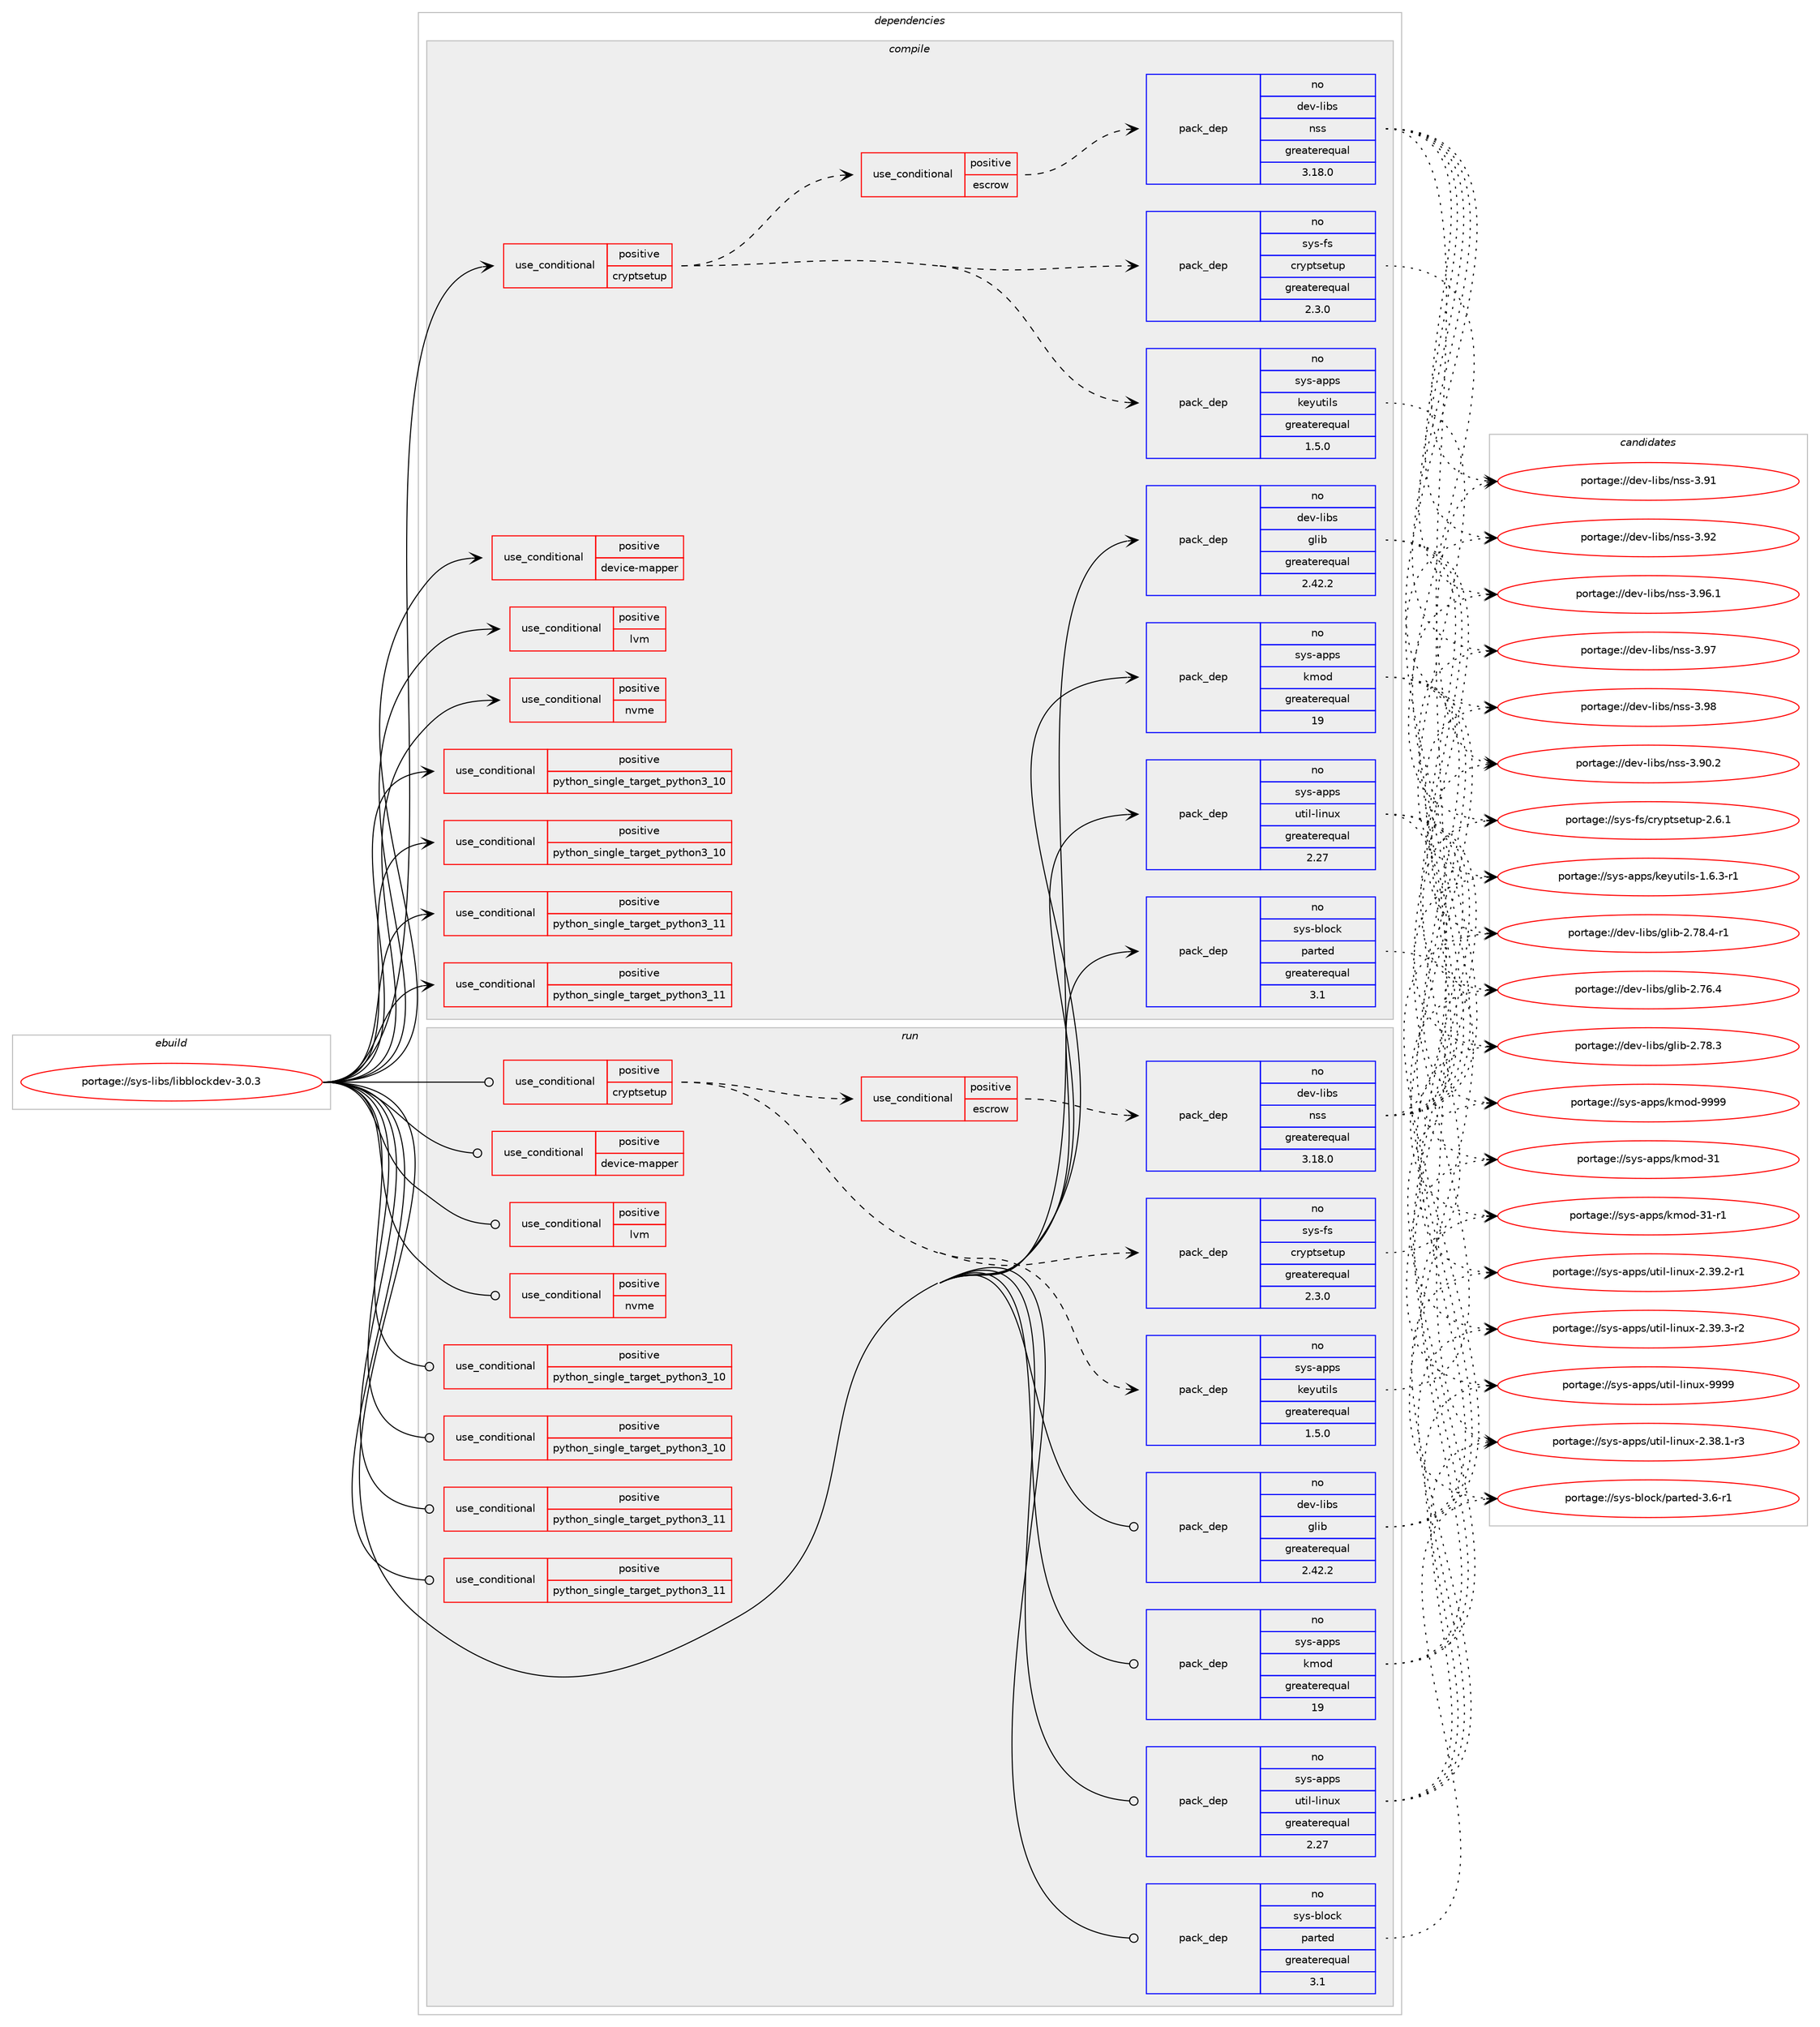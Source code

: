 digraph prolog {

# *************
# Graph options
# *************

newrank=true;
concentrate=true;
compound=true;
graph [rankdir=LR,fontname=Helvetica,fontsize=10,ranksep=1.5];#, ranksep=2.5, nodesep=0.2];
edge  [arrowhead=vee];
node  [fontname=Helvetica,fontsize=10];

# **********
# The ebuild
# **********

subgraph cluster_leftcol {
color=gray;
rank=same;
label=<<i>ebuild</i>>;
id [label="portage://sys-libs/libblockdev-3.0.3", color=red, width=4, href="../sys-libs/libblockdev-3.0.3.svg"];
}

# ****************
# The dependencies
# ****************

subgraph cluster_midcol {
color=gray;
label=<<i>dependencies</i>>;
subgraph cluster_compile {
fillcolor="#eeeeee";
style=filled;
label=<<i>compile</i>>;
subgraph cond11516 {
dependency16283 [label=<<TABLE BORDER="0" CELLBORDER="1" CELLSPACING="0" CELLPADDING="4"><TR><TD ROWSPAN="3" CELLPADDING="10">use_conditional</TD></TR><TR><TD>positive</TD></TR><TR><TD>cryptsetup</TD></TR></TABLE>>, shape=none, color=red];
subgraph cond11517 {
dependency16284 [label=<<TABLE BORDER="0" CELLBORDER="1" CELLSPACING="0" CELLPADDING="4"><TR><TD ROWSPAN="3" CELLPADDING="10">use_conditional</TD></TR><TR><TD>positive</TD></TR><TR><TD>escrow</TD></TR></TABLE>>, shape=none, color=red];
subgraph pack4615 {
dependency16285 [label=<<TABLE BORDER="0" CELLBORDER="1" CELLSPACING="0" CELLPADDING="4" WIDTH="220"><TR><TD ROWSPAN="6" CELLPADDING="30">pack_dep</TD></TR><TR><TD WIDTH="110">no</TD></TR><TR><TD>dev-libs</TD></TR><TR><TD>nss</TD></TR><TR><TD>greaterequal</TD></TR><TR><TD>3.18.0</TD></TR></TABLE>>, shape=none, color=blue];
}
dependency16284:e -> dependency16285:w [weight=20,style="dashed",arrowhead="vee"];
# *** BEGIN UNKNOWN DEPENDENCY TYPE (TODO) ***
# dependency16284 -> package_dependency(portage://sys-libs/libblockdev-3.0.3,install,no,dev-libs,volume_key,none,[,,],[],[])
# *** END UNKNOWN DEPENDENCY TYPE (TODO) ***

}
dependency16283:e -> dependency16284:w [weight=20,style="dashed",arrowhead="vee"];
subgraph pack4616 {
dependency16286 [label=<<TABLE BORDER="0" CELLBORDER="1" CELLSPACING="0" CELLPADDING="4" WIDTH="220"><TR><TD ROWSPAN="6" CELLPADDING="30">pack_dep</TD></TR><TR><TD WIDTH="110">no</TD></TR><TR><TD>sys-apps</TD></TR><TR><TD>keyutils</TD></TR><TR><TD>greaterequal</TD></TR><TR><TD>1.5.0</TD></TR></TABLE>>, shape=none, color=blue];
}
dependency16283:e -> dependency16286:w [weight=20,style="dashed",arrowhead="vee"];
subgraph pack4617 {
dependency16287 [label=<<TABLE BORDER="0" CELLBORDER="1" CELLSPACING="0" CELLPADDING="4" WIDTH="220"><TR><TD ROWSPAN="6" CELLPADDING="30">pack_dep</TD></TR><TR><TD WIDTH="110">no</TD></TR><TR><TD>sys-fs</TD></TR><TR><TD>cryptsetup</TD></TR><TR><TD>greaterequal</TD></TR><TR><TD>2.3.0</TD></TR></TABLE>>, shape=none, color=blue];
}
dependency16283:e -> dependency16287:w [weight=20,style="dashed",arrowhead="vee"];
}
id:e -> dependency16283:w [weight=20,style="solid",arrowhead="vee"];
subgraph cond11518 {
dependency16288 [label=<<TABLE BORDER="0" CELLBORDER="1" CELLSPACING="0" CELLPADDING="4"><TR><TD ROWSPAN="3" CELLPADDING="10">use_conditional</TD></TR><TR><TD>positive</TD></TR><TR><TD>device-mapper</TD></TR></TABLE>>, shape=none, color=red];
# *** BEGIN UNKNOWN DEPENDENCY TYPE (TODO) ***
# dependency16288 -> package_dependency(portage://sys-libs/libblockdev-3.0.3,install,no,sys-fs,lvm2,none,[,,],[],[])
# *** END UNKNOWN DEPENDENCY TYPE (TODO) ***

}
id:e -> dependency16288:w [weight=20,style="solid",arrowhead="vee"];
subgraph cond11519 {
dependency16289 [label=<<TABLE BORDER="0" CELLBORDER="1" CELLSPACING="0" CELLPADDING="4"><TR><TD ROWSPAN="3" CELLPADDING="10">use_conditional</TD></TR><TR><TD>positive</TD></TR><TR><TD>lvm</TD></TR></TABLE>>, shape=none, color=red];
# *** BEGIN UNKNOWN DEPENDENCY TYPE (TODO) ***
# dependency16289 -> package_dependency(portage://sys-libs/libblockdev-3.0.3,install,no,sys-fs,lvm2,none,[,,],[],[])
# *** END UNKNOWN DEPENDENCY TYPE (TODO) ***

# *** BEGIN UNKNOWN DEPENDENCY TYPE (TODO) ***
# dependency16289 -> package_dependency(portage://sys-libs/libblockdev-3.0.3,install,no,virtual,udev,none,[,,],[],[])
# *** END UNKNOWN DEPENDENCY TYPE (TODO) ***

}
id:e -> dependency16289:w [weight=20,style="solid",arrowhead="vee"];
subgraph cond11520 {
dependency16290 [label=<<TABLE BORDER="0" CELLBORDER="1" CELLSPACING="0" CELLPADDING="4"><TR><TD ROWSPAN="3" CELLPADDING="10">use_conditional</TD></TR><TR><TD>positive</TD></TR><TR><TD>nvme</TD></TR></TABLE>>, shape=none, color=red];
# *** BEGIN UNKNOWN DEPENDENCY TYPE (TODO) ***
# dependency16290 -> package_dependency(portage://sys-libs/libblockdev-3.0.3,install,no,sys-libs,libnvme,none,[,,],[],[])
# *** END UNKNOWN DEPENDENCY TYPE (TODO) ***

}
id:e -> dependency16290:w [weight=20,style="solid",arrowhead="vee"];
subgraph cond11521 {
dependency16291 [label=<<TABLE BORDER="0" CELLBORDER="1" CELLSPACING="0" CELLPADDING="4"><TR><TD ROWSPAN="3" CELLPADDING="10">use_conditional</TD></TR><TR><TD>positive</TD></TR><TR><TD>python_single_target_python3_10</TD></TR></TABLE>>, shape=none, color=red];
# *** BEGIN UNKNOWN DEPENDENCY TYPE (TODO) ***
# dependency16291 -> package_dependency(portage://sys-libs/libblockdev-3.0.3,install,no,dev-lang,python,none,[,,],[slot(3.10)],[])
# *** END UNKNOWN DEPENDENCY TYPE (TODO) ***

}
id:e -> dependency16291:w [weight=20,style="solid",arrowhead="vee"];
subgraph cond11522 {
dependency16292 [label=<<TABLE BORDER="0" CELLBORDER="1" CELLSPACING="0" CELLPADDING="4"><TR><TD ROWSPAN="3" CELLPADDING="10">use_conditional</TD></TR><TR><TD>positive</TD></TR><TR><TD>python_single_target_python3_10</TD></TR></TABLE>>, shape=none, color=red];
# *** BEGIN UNKNOWN DEPENDENCY TYPE (TODO) ***
# dependency16292 -> package_dependency(portage://sys-libs/libblockdev-3.0.3,install,no,dev-python,pygobject,none,[,,],[slot(3)],[use(enable(python_targets_python3_10),negative)])
# *** END UNKNOWN DEPENDENCY TYPE (TODO) ***

}
id:e -> dependency16292:w [weight=20,style="solid",arrowhead="vee"];
subgraph cond11523 {
dependency16293 [label=<<TABLE BORDER="0" CELLBORDER="1" CELLSPACING="0" CELLPADDING="4"><TR><TD ROWSPAN="3" CELLPADDING="10">use_conditional</TD></TR><TR><TD>positive</TD></TR><TR><TD>python_single_target_python3_11</TD></TR></TABLE>>, shape=none, color=red];
# *** BEGIN UNKNOWN DEPENDENCY TYPE (TODO) ***
# dependency16293 -> package_dependency(portage://sys-libs/libblockdev-3.0.3,install,no,dev-lang,python,none,[,,],[slot(3.11)],[])
# *** END UNKNOWN DEPENDENCY TYPE (TODO) ***

}
id:e -> dependency16293:w [weight=20,style="solid",arrowhead="vee"];
subgraph cond11524 {
dependency16294 [label=<<TABLE BORDER="0" CELLBORDER="1" CELLSPACING="0" CELLPADDING="4"><TR><TD ROWSPAN="3" CELLPADDING="10">use_conditional</TD></TR><TR><TD>positive</TD></TR><TR><TD>python_single_target_python3_11</TD></TR></TABLE>>, shape=none, color=red];
# *** BEGIN UNKNOWN DEPENDENCY TYPE (TODO) ***
# dependency16294 -> package_dependency(portage://sys-libs/libblockdev-3.0.3,install,no,dev-python,pygobject,none,[,,],[slot(3)],[use(enable(python_targets_python3_11),negative)])
# *** END UNKNOWN DEPENDENCY TYPE (TODO) ***

}
id:e -> dependency16294:w [weight=20,style="solid",arrowhead="vee"];
subgraph pack4618 {
dependency16295 [label=<<TABLE BORDER="0" CELLBORDER="1" CELLSPACING="0" CELLPADDING="4" WIDTH="220"><TR><TD ROWSPAN="6" CELLPADDING="30">pack_dep</TD></TR><TR><TD WIDTH="110">no</TD></TR><TR><TD>dev-libs</TD></TR><TR><TD>glib</TD></TR><TR><TD>greaterequal</TD></TR><TR><TD>2.42.2</TD></TR></TABLE>>, shape=none, color=blue];
}
id:e -> dependency16295:w [weight=20,style="solid",arrowhead="vee"];
# *** BEGIN UNKNOWN DEPENDENCY TYPE (TODO) ***
# id -> package_dependency(portage://sys-libs/libblockdev-3.0.3,install,no,dev-libs,libbytesize,none,[,,],[],[])
# *** END UNKNOWN DEPENDENCY TYPE (TODO) ***

# *** BEGIN UNKNOWN DEPENDENCY TYPE (TODO) ***
# id -> package_dependency(portage://sys-libs/libblockdev-3.0.3,install,no,sys-apps,gptfdisk,none,[,,],[],[])
# *** END UNKNOWN DEPENDENCY TYPE (TODO) ***

subgraph pack4619 {
dependency16296 [label=<<TABLE BORDER="0" CELLBORDER="1" CELLSPACING="0" CELLPADDING="4" WIDTH="220"><TR><TD ROWSPAN="6" CELLPADDING="30">pack_dep</TD></TR><TR><TD WIDTH="110">no</TD></TR><TR><TD>sys-apps</TD></TR><TR><TD>kmod</TD></TR><TR><TD>greaterequal</TD></TR><TR><TD>19</TD></TR></TABLE>>, shape=none, color=blue];
}
id:e -> dependency16296:w [weight=20,style="solid",arrowhead="vee"];
subgraph pack4620 {
dependency16297 [label=<<TABLE BORDER="0" CELLBORDER="1" CELLSPACING="0" CELLPADDING="4" WIDTH="220"><TR><TD ROWSPAN="6" CELLPADDING="30">pack_dep</TD></TR><TR><TD WIDTH="110">no</TD></TR><TR><TD>sys-apps</TD></TR><TR><TD>util-linux</TD></TR><TR><TD>greaterequal</TD></TR><TR><TD>2.27</TD></TR></TABLE>>, shape=none, color=blue];
}
id:e -> dependency16297:w [weight=20,style="solid",arrowhead="vee"];
subgraph pack4621 {
dependency16298 [label=<<TABLE BORDER="0" CELLBORDER="1" CELLSPACING="0" CELLPADDING="4" WIDTH="220"><TR><TD ROWSPAN="6" CELLPADDING="30">pack_dep</TD></TR><TR><TD WIDTH="110">no</TD></TR><TR><TD>sys-block</TD></TR><TR><TD>parted</TD></TR><TR><TD>greaterequal</TD></TR><TR><TD>3.1</TD></TR></TABLE>>, shape=none, color=blue];
}
id:e -> dependency16298:w [weight=20,style="solid",arrowhead="vee"];
}
subgraph cluster_compileandrun {
fillcolor="#eeeeee";
style=filled;
label=<<i>compile and run</i>>;
}
subgraph cluster_run {
fillcolor="#eeeeee";
style=filled;
label=<<i>run</i>>;
subgraph cond11525 {
dependency16299 [label=<<TABLE BORDER="0" CELLBORDER="1" CELLSPACING="0" CELLPADDING="4"><TR><TD ROWSPAN="3" CELLPADDING="10">use_conditional</TD></TR><TR><TD>positive</TD></TR><TR><TD>cryptsetup</TD></TR></TABLE>>, shape=none, color=red];
subgraph cond11526 {
dependency16300 [label=<<TABLE BORDER="0" CELLBORDER="1" CELLSPACING="0" CELLPADDING="4"><TR><TD ROWSPAN="3" CELLPADDING="10">use_conditional</TD></TR><TR><TD>positive</TD></TR><TR><TD>escrow</TD></TR></TABLE>>, shape=none, color=red];
subgraph pack4622 {
dependency16301 [label=<<TABLE BORDER="0" CELLBORDER="1" CELLSPACING="0" CELLPADDING="4" WIDTH="220"><TR><TD ROWSPAN="6" CELLPADDING="30">pack_dep</TD></TR><TR><TD WIDTH="110">no</TD></TR><TR><TD>dev-libs</TD></TR><TR><TD>nss</TD></TR><TR><TD>greaterequal</TD></TR><TR><TD>3.18.0</TD></TR></TABLE>>, shape=none, color=blue];
}
dependency16300:e -> dependency16301:w [weight=20,style="dashed",arrowhead="vee"];
# *** BEGIN UNKNOWN DEPENDENCY TYPE (TODO) ***
# dependency16300 -> package_dependency(portage://sys-libs/libblockdev-3.0.3,run,no,dev-libs,volume_key,none,[,,],[],[])
# *** END UNKNOWN DEPENDENCY TYPE (TODO) ***

}
dependency16299:e -> dependency16300:w [weight=20,style="dashed",arrowhead="vee"];
subgraph pack4623 {
dependency16302 [label=<<TABLE BORDER="0" CELLBORDER="1" CELLSPACING="0" CELLPADDING="4" WIDTH="220"><TR><TD ROWSPAN="6" CELLPADDING="30">pack_dep</TD></TR><TR><TD WIDTH="110">no</TD></TR><TR><TD>sys-apps</TD></TR><TR><TD>keyutils</TD></TR><TR><TD>greaterequal</TD></TR><TR><TD>1.5.0</TD></TR></TABLE>>, shape=none, color=blue];
}
dependency16299:e -> dependency16302:w [weight=20,style="dashed",arrowhead="vee"];
subgraph pack4624 {
dependency16303 [label=<<TABLE BORDER="0" CELLBORDER="1" CELLSPACING="0" CELLPADDING="4" WIDTH="220"><TR><TD ROWSPAN="6" CELLPADDING="30">pack_dep</TD></TR><TR><TD WIDTH="110">no</TD></TR><TR><TD>sys-fs</TD></TR><TR><TD>cryptsetup</TD></TR><TR><TD>greaterequal</TD></TR><TR><TD>2.3.0</TD></TR></TABLE>>, shape=none, color=blue];
}
dependency16299:e -> dependency16303:w [weight=20,style="dashed",arrowhead="vee"];
}
id:e -> dependency16299:w [weight=20,style="solid",arrowhead="odot"];
subgraph cond11527 {
dependency16304 [label=<<TABLE BORDER="0" CELLBORDER="1" CELLSPACING="0" CELLPADDING="4"><TR><TD ROWSPAN="3" CELLPADDING="10">use_conditional</TD></TR><TR><TD>positive</TD></TR><TR><TD>device-mapper</TD></TR></TABLE>>, shape=none, color=red];
# *** BEGIN UNKNOWN DEPENDENCY TYPE (TODO) ***
# dependency16304 -> package_dependency(portage://sys-libs/libblockdev-3.0.3,run,no,sys-fs,lvm2,none,[,,],[],[])
# *** END UNKNOWN DEPENDENCY TYPE (TODO) ***

}
id:e -> dependency16304:w [weight=20,style="solid",arrowhead="odot"];
subgraph cond11528 {
dependency16305 [label=<<TABLE BORDER="0" CELLBORDER="1" CELLSPACING="0" CELLPADDING="4"><TR><TD ROWSPAN="3" CELLPADDING="10">use_conditional</TD></TR><TR><TD>positive</TD></TR><TR><TD>lvm</TD></TR></TABLE>>, shape=none, color=red];
# *** BEGIN UNKNOWN DEPENDENCY TYPE (TODO) ***
# dependency16305 -> package_dependency(portage://sys-libs/libblockdev-3.0.3,run,no,sys-fs,lvm2,none,[,,],[],[])
# *** END UNKNOWN DEPENDENCY TYPE (TODO) ***

# *** BEGIN UNKNOWN DEPENDENCY TYPE (TODO) ***
# dependency16305 -> package_dependency(portage://sys-libs/libblockdev-3.0.3,run,no,virtual,udev,none,[,,],[],[])
# *** END UNKNOWN DEPENDENCY TYPE (TODO) ***

}
id:e -> dependency16305:w [weight=20,style="solid",arrowhead="odot"];
subgraph cond11529 {
dependency16306 [label=<<TABLE BORDER="0" CELLBORDER="1" CELLSPACING="0" CELLPADDING="4"><TR><TD ROWSPAN="3" CELLPADDING="10">use_conditional</TD></TR><TR><TD>positive</TD></TR><TR><TD>nvme</TD></TR></TABLE>>, shape=none, color=red];
# *** BEGIN UNKNOWN DEPENDENCY TYPE (TODO) ***
# dependency16306 -> package_dependency(portage://sys-libs/libblockdev-3.0.3,run,no,sys-libs,libnvme,none,[,,],[],[])
# *** END UNKNOWN DEPENDENCY TYPE (TODO) ***

}
id:e -> dependency16306:w [weight=20,style="solid",arrowhead="odot"];
subgraph cond11530 {
dependency16307 [label=<<TABLE BORDER="0" CELLBORDER="1" CELLSPACING="0" CELLPADDING="4"><TR><TD ROWSPAN="3" CELLPADDING="10">use_conditional</TD></TR><TR><TD>positive</TD></TR><TR><TD>python_single_target_python3_10</TD></TR></TABLE>>, shape=none, color=red];
# *** BEGIN UNKNOWN DEPENDENCY TYPE (TODO) ***
# dependency16307 -> package_dependency(portage://sys-libs/libblockdev-3.0.3,run,no,dev-lang,python,none,[,,],[slot(3.10)],[])
# *** END UNKNOWN DEPENDENCY TYPE (TODO) ***

}
id:e -> dependency16307:w [weight=20,style="solid",arrowhead="odot"];
subgraph cond11531 {
dependency16308 [label=<<TABLE BORDER="0" CELLBORDER="1" CELLSPACING="0" CELLPADDING="4"><TR><TD ROWSPAN="3" CELLPADDING="10">use_conditional</TD></TR><TR><TD>positive</TD></TR><TR><TD>python_single_target_python3_10</TD></TR></TABLE>>, shape=none, color=red];
# *** BEGIN UNKNOWN DEPENDENCY TYPE (TODO) ***
# dependency16308 -> package_dependency(portage://sys-libs/libblockdev-3.0.3,run,no,dev-python,pygobject,none,[,,],[slot(3)],[use(enable(python_targets_python3_10),negative)])
# *** END UNKNOWN DEPENDENCY TYPE (TODO) ***

}
id:e -> dependency16308:w [weight=20,style="solid",arrowhead="odot"];
subgraph cond11532 {
dependency16309 [label=<<TABLE BORDER="0" CELLBORDER="1" CELLSPACING="0" CELLPADDING="4"><TR><TD ROWSPAN="3" CELLPADDING="10">use_conditional</TD></TR><TR><TD>positive</TD></TR><TR><TD>python_single_target_python3_11</TD></TR></TABLE>>, shape=none, color=red];
# *** BEGIN UNKNOWN DEPENDENCY TYPE (TODO) ***
# dependency16309 -> package_dependency(portage://sys-libs/libblockdev-3.0.3,run,no,dev-lang,python,none,[,,],[slot(3.11)],[])
# *** END UNKNOWN DEPENDENCY TYPE (TODO) ***

}
id:e -> dependency16309:w [weight=20,style="solid",arrowhead="odot"];
subgraph cond11533 {
dependency16310 [label=<<TABLE BORDER="0" CELLBORDER="1" CELLSPACING="0" CELLPADDING="4"><TR><TD ROWSPAN="3" CELLPADDING="10">use_conditional</TD></TR><TR><TD>positive</TD></TR><TR><TD>python_single_target_python3_11</TD></TR></TABLE>>, shape=none, color=red];
# *** BEGIN UNKNOWN DEPENDENCY TYPE (TODO) ***
# dependency16310 -> package_dependency(portage://sys-libs/libblockdev-3.0.3,run,no,dev-python,pygobject,none,[,,],[slot(3)],[use(enable(python_targets_python3_11),negative)])
# *** END UNKNOWN DEPENDENCY TYPE (TODO) ***

}
id:e -> dependency16310:w [weight=20,style="solid",arrowhead="odot"];
subgraph pack4625 {
dependency16311 [label=<<TABLE BORDER="0" CELLBORDER="1" CELLSPACING="0" CELLPADDING="4" WIDTH="220"><TR><TD ROWSPAN="6" CELLPADDING="30">pack_dep</TD></TR><TR><TD WIDTH="110">no</TD></TR><TR><TD>dev-libs</TD></TR><TR><TD>glib</TD></TR><TR><TD>greaterequal</TD></TR><TR><TD>2.42.2</TD></TR></TABLE>>, shape=none, color=blue];
}
id:e -> dependency16311:w [weight=20,style="solid",arrowhead="odot"];
# *** BEGIN UNKNOWN DEPENDENCY TYPE (TODO) ***
# id -> package_dependency(portage://sys-libs/libblockdev-3.0.3,run,no,dev-libs,libbytesize,none,[,,],[],[])
# *** END UNKNOWN DEPENDENCY TYPE (TODO) ***

# *** BEGIN UNKNOWN DEPENDENCY TYPE (TODO) ***
# id -> package_dependency(portage://sys-libs/libblockdev-3.0.3,run,no,sys-apps,gptfdisk,none,[,,],[],[])
# *** END UNKNOWN DEPENDENCY TYPE (TODO) ***

subgraph pack4626 {
dependency16312 [label=<<TABLE BORDER="0" CELLBORDER="1" CELLSPACING="0" CELLPADDING="4" WIDTH="220"><TR><TD ROWSPAN="6" CELLPADDING="30">pack_dep</TD></TR><TR><TD WIDTH="110">no</TD></TR><TR><TD>sys-apps</TD></TR><TR><TD>kmod</TD></TR><TR><TD>greaterequal</TD></TR><TR><TD>19</TD></TR></TABLE>>, shape=none, color=blue];
}
id:e -> dependency16312:w [weight=20,style="solid",arrowhead="odot"];
subgraph pack4627 {
dependency16313 [label=<<TABLE BORDER="0" CELLBORDER="1" CELLSPACING="0" CELLPADDING="4" WIDTH="220"><TR><TD ROWSPAN="6" CELLPADDING="30">pack_dep</TD></TR><TR><TD WIDTH="110">no</TD></TR><TR><TD>sys-apps</TD></TR><TR><TD>util-linux</TD></TR><TR><TD>greaterequal</TD></TR><TR><TD>2.27</TD></TR></TABLE>>, shape=none, color=blue];
}
id:e -> dependency16313:w [weight=20,style="solid",arrowhead="odot"];
subgraph pack4628 {
dependency16314 [label=<<TABLE BORDER="0" CELLBORDER="1" CELLSPACING="0" CELLPADDING="4" WIDTH="220"><TR><TD ROWSPAN="6" CELLPADDING="30">pack_dep</TD></TR><TR><TD WIDTH="110">no</TD></TR><TR><TD>sys-block</TD></TR><TR><TD>parted</TD></TR><TR><TD>greaterequal</TD></TR><TR><TD>3.1</TD></TR></TABLE>>, shape=none, color=blue];
}
id:e -> dependency16314:w [weight=20,style="solid",arrowhead="odot"];
}
}

# **************
# The candidates
# **************

subgraph cluster_choices {
rank=same;
color=gray;
label=<<i>candidates</i>>;

subgraph choice4615 {
color=black;
nodesep=1;
choice10010111845108105981154711011511545514657484650 [label="portage://dev-libs/nss-3.90.2", color=red, width=4,href="../dev-libs/nss-3.90.2.svg"];
choice1001011184510810598115471101151154551465749 [label="portage://dev-libs/nss-3.91", color=red, width=4,href="../dev-libs/nss-3.91.svg"];
choice1001011184510810598115471101151154551465750 [label="portage://dev-libs/nss-3.92", color=red, width=4,href="../dev-libs/nss-3.92.svg"];
choice10010111845108105981154711011511545514657544649 [label="portage://dev-libs/nss-3.96.1", color=red, width=4,href="../dev-libs/nss-3.96.1.svg"];
choice1001011184510810598115471101151154551465755 [label="portage://dev-libs/nss-3.97", color=red, width=4,href="../dev-libs/nss-3.97.svg"];
choice1001011184510810598115471101151154551465756 [label="portage://dev-libs/nss-3.98", color=red, width=4,href="../dev-libs/nss-3.98.svg"];
dependency16285:e -> choice10010111845108105981154711011511545514657484650:w [style=dotted,weight="100"];
dependency16285:e -> choice1001011184510810598115471101151154551465749:w [style=dotted,weight="100"];
dependency16285:e -> choice1001011184510810598115471101151154551465750:w [style=dotted,weight="100"];
dependency16285:e -> choice10010111845108105981154711011511545514657544649:w [style=dotted,weight="100"];
dependency16285:e -> choice1001011184510810598115471101151154551465755:w [style=dotted,weight="100"];
dependency16285:e -> choice1001011184510810598115471101151154551465756:w [style=dotted,weight="100"];
}
subgraph choice4616 {
color=black;
nodesep=1;
choice1151211154597112112115471071011211171161051081154549465446514511449 [label="portage://sys-apps/keyutils-1.6.3-r1", color=red, width=4,href="../sys-apps/keyutils-1.6.3-r1.svg"];
dependency16286:e -> choice1151211154597112112115471071011211171161051081154549465446514511449:w [style=dotted,weight="100"];
}
subgraph choice4617 {
color=black;
nodesep=1;
choice115121115451021154799114121112116115101116117112455046544649 [label="portage://sys-fs/cryptsetup-2.6.1", color=red, width=4,href="../sys-fs/cryptsetup-2.6.1.svg"];
dependency16287:e -> choice115121115451021154799114121112116115101116117112455046544649:w [style=dotted,weight="100"];
}
subgraph choice4618 {
color=black;
nodesep=1;
choice1001011184510810598115471031081059845504655544652 [label="portage://dev-libs/glib-2.76.4", color=red, width=4,href="../dev-libs/glib-2.76.4.svg"];
choice1001011184510810598115471031081059845504655564651 [label="portage://dev-libs/glib-2.78.3", color=red, width=4,href="../dev-libs/glib-2.78.3.svg"];
choice10010111845108105981154710310810598455046555646524511449 [label="portage://dev-libs/glib-2.78.4-r1", color=red, width=4,href="../dev-libs/glib-2.78.4-r1.svg"];
dependency16295:e -> choice1001011184510810598115471031081059845504655544652:w [style=dotted,weight="100"];
dependency16295:e -> choice1001011184510810598115471031081059845504655564651:w [style=dotted,weight="100"];
dependency16295:e -> choice10010111845108105981154710310810598455046555646524511449:w [style=dotted,weight="100"];
}
subgraph choice4619 {
color=black;
nodesep=1;
choice115121115459711211211547107109111100455149 [label="portage://sys-apps/kmod-31", color=red, width=4,href="../sys-apps/kmod-31.svg"];
choice1151211154597112112115471071091111004551494511449 [label="portage://sys-apps/kmod-31-r1", color=red, width=4,href="../sys-apps/kmod-31-r1.svg"];
choice1151211154597112112115471071091111004557575757 [label="portage://sys-apps/kmod-9999", color=red, width=4,href="../sys-apps/kmod-9999.svg"];
dependency16296:e -> choice115121115459711211211547107109111100455149:w [style=dotted,weight="100"];
dependency16296:e -> choice1151211154597112112115471071091111004551494511449:w [style=dotted,weight="100"];
dependency16296:e -> choice1151211154597112112115471071091111004557575757:w [style=dotted,weight="100"];
}
subgraph choice4620 {
color=black;
nodesep=1;
choice11512111545971121121154711711610510845108105110117120455046515646494511451 [label="portage://sys-apps/util-linux-2.38.1-r3", color=red, width=4,href="../sys-apps/util-linux-2.38.1-r3.svg"];
choice11512111545971121121154711711610510845108105110117120455046515746504511449 [label="portage://sys-apps/util-linux-2.39.2-r1", color=red, width=4,href="../sys-apps/util-linux-2.39.2-r1.svg"];
choice11512111545971121121154711711610510845108105110117120455046515746514511450 [label="portage://sys-apps/util-linux-2.39.3-r2", color=red, width=4,href="../sys-apps/util-linux-2.39.3-r2.svg"];
choice115121115459711211211547117116105108451081051101171204557575757 [label="portage://sys-apps/util-linux-9999", color=red, width=4,href="../sys-apps/util-linux-9999.svg"];
dependency16297:e -> choice11512111545971121121154711711610510845108105110117120455046515646494511451:w [style=dotted,weight="100"];
dependency16297:e -> choice11512111545971121121154711711610510845108105110117120455046515746504511449:w [style=dotted,weight="100"];
dependency16297:e -> choice11512111545971121121154711711610510845108105110117120455046515746514511450:w [style=dotted,weight="100"];
dependency16297:e -> choice115121115459711211211547117116105108451081051101171204557575757:w [style=dotted,weight="100"];
}
subgraph choice4621 {
color=black;
nodesep=1;
choice1151211154598108111991074711297114116101100455146544511449 [label="portage://sys-block/parted-3.6-r1", color=red, width=4,href="../sys-block/parted-3.6-r1.svg"];
dependency16298:e -> choice1151211154598108111991074711297114116101100455146544511449:w [style=dotted,weight="100"];
}
subgraph choice4622 {
color=black;
nodesep=1;
choice10010111845108105981154711011511545514657484650 [label="portage://dev-libs/nss-3.90.2", color=red, width=4,href="../dev-libs/nss-3.90.2.svg"];
choice1001011184510810598115471101151154551465749 [label="portage://dev-libs/nss-3.91", color=red, width=4,href="../dev-libs/nss-3.91.svg"];
choice1001011184510810598115471101151154551465750 [label="portage://dev-libs/nss-3.92", color=red, width=4,href="../dev-libs/nss-3.92.svg"];
choice10010111845108105981154711011511545514657544649 [label="portage://dev-libs/nss-3.96.1", color=red, width=4,href="../dev-libs/nss-3.96.1.svg"];
choice1001011184510810598115471101151154551465755 [label="portage://dev-libs/nss-3.97", color=red, width=4,href="../dev-libs/nss-3.97.svg"];
choice1001011184510810598115471101151154551465756 [label="portage://dev-libs/nss-3.98", color=red, width=4,href="../dev-libs/nss-3.98.svg"];
dependency16301:e -> choice10010111845108105981154711011511545514657484650:w [style=dotted,weight="100"];
dependency16301:e -> choice1001011184510810598115471101151154551465749:w [style=dotted,weight="100"];
dependency16301:e -> choice1001011184510810598115471101151154551465750:w [style=dotted,weight="100"];
dependency16301:e -> choice10010111845108105981154711011511545514657544649:w [style=dotted,weight="100"];
dependency16301:e -> choice1001011184510810598115471101151154551465755:w [style=dotted,weight="100"];
dependency16301:e -> choice1001011184510810598115471101151154551465756:w [style=dotted,weight="100"];
}
subgraph choice4623 {
color=black;
nodesep=1;
choice1151211154597112112115471071011211171161051081154549465446514511449 [label="portage://sys-apps/keyutils-1.6.3-r1", color=red, width=4,href="../sys-apps/keyutils-1.6.3-r1.svg"];
dependency16302:e -> choice1151211154597112112115471071011211171161051081154549465446514511449:w [style=dotted,weight="100"];
}
subgraph choice4624 {
color=black;
nodesep=1;
choice115121115451021154799114121112116115101116117112455046544649 [label="portage://sys-fs/cryptsetup-2.6.1", color=red, width=4,href="../sys-fs/cryptsetup-2.6.1.svg"];
dependency16303:e -> choice115121115451021154799114121112116115101116117112455046544649:w [style=dotted,weight="100"];
}
subgraph choice4625 {
color=black;
nodesep=1;
choice1001011184510810598115471031081059845504655544652 [label="portage://dev-libs/glib-2.76.4", color=red, width=4,href="../dev-libs/glib-2.76.4.svg"];
choice1001011184510810598115471031081059845504655564651 [label="portage://dev-libs/glib-2.78.3", color=red, width=4,href="../dev-libs/glib-2.78.3.svg"];
choice10010111845108105981154710310810598455046555646524511449 [label="portage://dev-libs/glib-2.78.4-r1", color=red, width=4,href="../dev-libs/glib-2.78.4-r1.svg"];
dependency16311:e -> choice1001011184510810598115471031081059845504655544652:w [style=dotted,weight="100"];
dependency16311:e -> choice1001011184510810598115471031081059845504655564651:w [style=dotted,weight="100"];
dependency16311:e -> choice10010111845108105981154710310810598455046555646524511449:w [style=dotted,weight="100"];
}
subgraph choice4626 {
color=black;
nodesep=1;
choice115121115459711211211547107109111100455149 [label="portage://sys-apps/kmod-31", color=red, width=4,href="../sys-apps/kmod-31.svg"];
choice1151211154597112112115471071091111004551494511449 [label="portage://sys-apps/kmod-31-r1", color=red, width=4,href="../sys-apps/kmod-31-r1.svg"];
choice1151211154597112112115471071091111004557575757 [label="portage://sys-apps/kmod-9999", color=red, width=4,href="../sys-apps/kmod-9999.svg"];
dependency16312:e -> choice115121115459711211211547107109111100455149:w [style=dotted,weight="100"];
dependency16312:e -> choice1151211154597112112115471071091111004551494511449:w [style=dotted,weight="100"];
dependency16312:e -> choice1151211154597112112115471071091111004557575757:w [style=dotted,weight="100"];
}
subgraph choice4627 {
color=black;
nodesep=1;
choice11512111545971121121154711711610510845108105110117120455046515646494511451 [label="portage://sys-apps/util-linux-2.38.1-r3", color=red, width=4,href="../sys-apps/util-linux-2.38.1-r3.svg"];
choice11512111545971121121154711711610510845108105110117120455046515746504511449 [label="portage://sys-apps/util-linux-2.39.2-r1", color=red, width=4,href="../sys-apps/util-linux-2.39.2-r1.svg"];
choice11512111545971121121154711711610510845108105110117120455046515746514511450 [label="portage://sys-apps/util-linux-2.39.3-r2", color=red, width=4,href="../sys-apps/util-linux-2.39.3-r2.svg"];
choice115121115459711211211547117116105108451081051101171204557575757 [label="portage://sys-apps/util-linux-9999", color=red, width=4,href="../sys-apps/util-linux-9999.svg"];
dependency16313:e -> choice11512111545971121121154711711610510845108105110117120455046515646494511451:w [style=dotted,weight="100"];
dependency16313:e -> choice11512111545971121121154711711610510845108105110117120455046515746504511449:w [style=dotted,weight="100"];
dependency16313:e -> choice11512111545971121121154711711610510845108105110117120455046515746514511450:w [style=dotted,weight="100"];
dependency16313:e -> choice115121115459711211211547117116105108451081051101171204557575757:w [style=dotted,weight="100"];
}
subgraph choice4628 {
color=black;
nodesep=1;
choice1151211154598108111991074711297114116101100455146544511449 [label="portage://sys-block/parted-3.6-r1", color=red, width=4,href="../sys-block/parted-3.6-r1.svg"];
dependency16314:e -> choice1151211154598108111991074711297114116101100455146544511449:w [style=dotted,weight="100"];
}
}

}
